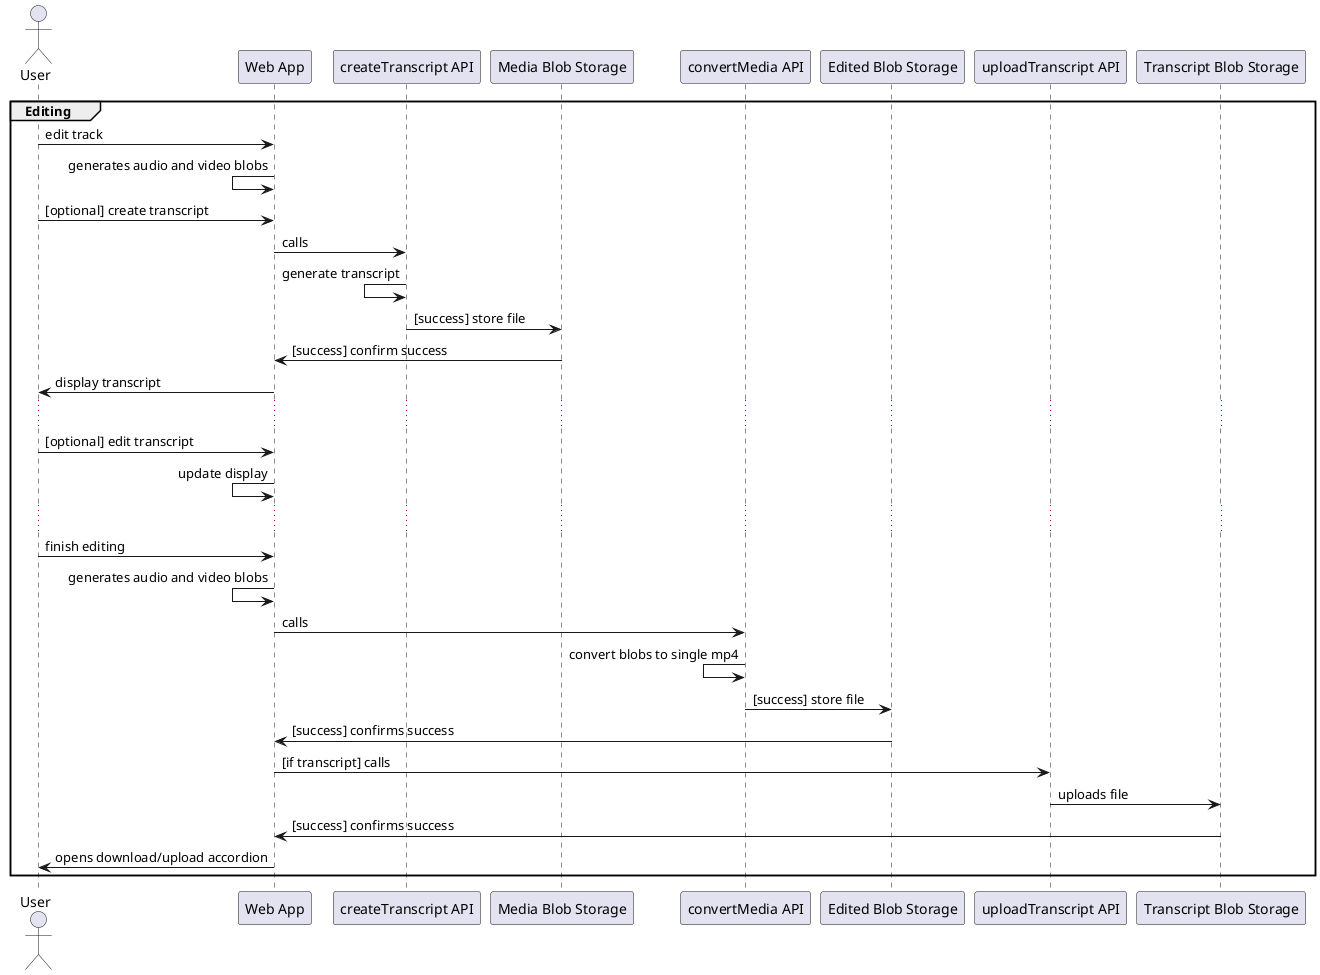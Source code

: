 @startuml system-flow_enter-test-result-code

Actor User

group Editing
User -> "Web App": edit track
"Web App" <- "Web App": generates audio and video blobs

User -> "Web App": [optional] create transcript
"Web App" -> "createTranscript API": calls
"createTranscript API" <- "createTranscript API": generate transcript
"Media Blob Storage" <- "createTranscript API": [success] store file
"Web App" <- "Media Blob Storage": [success] confirm success
User <- "Web App": display transcript

...

User -> "Web App": [optional] edit transcript
"Web App" <- "Web App": update display
...

User -> "Web App": finish editing
"Web App" <- "Web App": generates audio and video blobs

"Web App" -> "convertMedia API": calls
"convertMedia API" <- "convertMedia API": convert blobs to single mp4
"Edited Blob Storage" <- "convertMedia API": [success] store file
"Web App" <- "Edited Blob Storage": [success] confirms success

"Web App" -> "uploadTranscript API": [if transcript] calls
"uploadTranscript API" -> "Transcript Blob Storage": uploads file
"Web App" <- "Transcript Blob Storage": [success] confirms success
User <- "Web App": opens download/upload accordion
end

@enduml